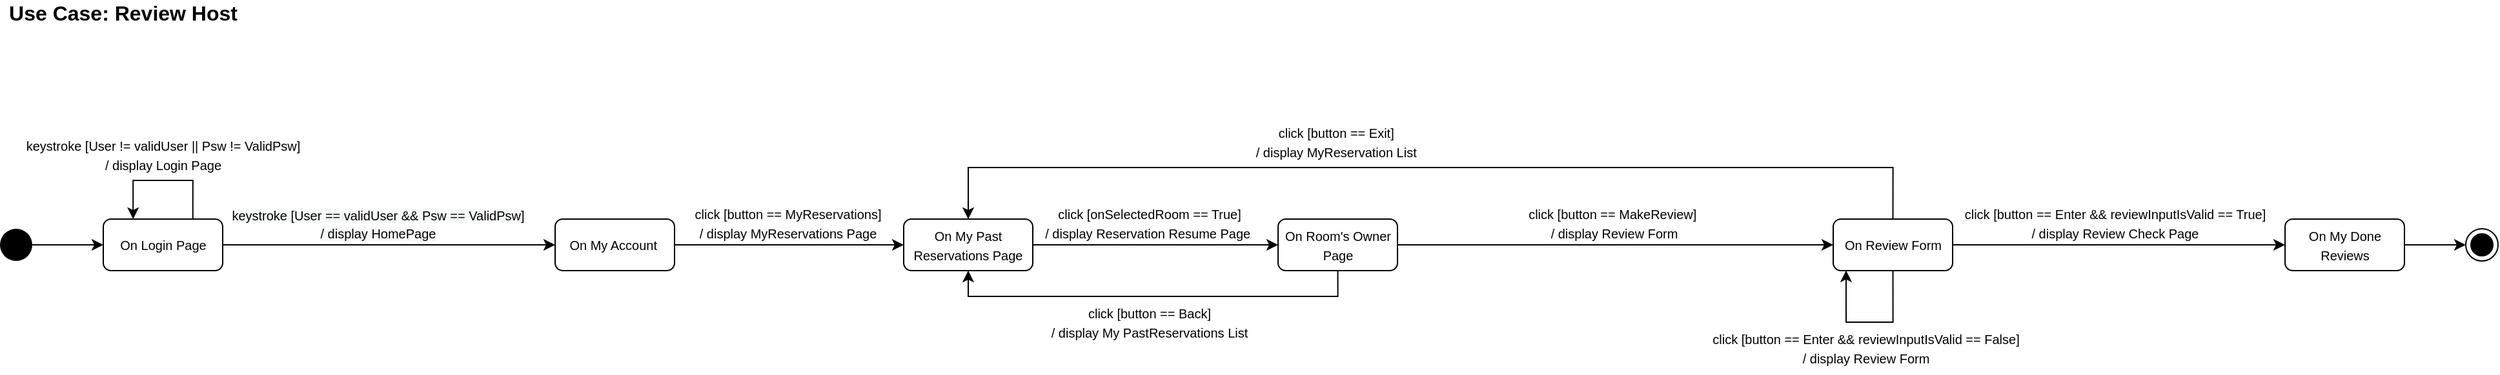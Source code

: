 <mxfile version="14.3.0" type="github">
  <diagram id="xbRaA5l_0iceEt46TK0b" name="Page-1">
    <mxGraphModel dx="446" dy="233" grid="1" gridSize="10" guides="1" tooltips="1" connect="1" arrows="1" fold="1" page="1" pageScale="1" pageWidth="1169" pageHeight="827" math="0" shadow="0">
      <root>
        <mxCell id="0" />
        <mxCell id="1" parent="0" />
        <mxCell id="gDaYZ-myov2PqWbHqzSd-16" style="edgeStyle=orthogonalEdgeStyle;rounded=0;orthogonalLoop=1;jettySize=auto;html=1;" parent="1" source="gDaYZ-myov2PqWbHqzSd-1" target="gDaYZ-myov2PqWbHqzSd-6" edge="1">
          <mxGeometry relative="1" as="geometry" />
        </mxCell>
        <mxCell id="gDaYZ-myov2PqWbHqzSd-1" value="" style="ellipse;fillColor=#000000;strokeColor=none;" parent="1" vertex="1">
          <mxGeometry x="60" y="267.5" width="25" height="25" as="geometry" />
        </mxCell>
        <mxCell id="gDaYZ-myov2PqWbHqzSd-19" style="edgeStyle=orthogonalEdgeStyle;rounded=0;orthogonalLoop=1;jettySize=auto;html=1;exitX=1;exitY=0.5;exitDx=0;exitDy=0;entryX=0;entryY=0.5;entryDx=0;entryDy=0;" parent="1" source="gDaYZ-myov2PqWbHqzSd-6" target="gDaYZ-myov2PqWbHqzSd-8" edge="1">
          <mxGeometry relative="1" as="geometry">
            <mxPoint x="480" y="280" as="targetPoint" />
          </mxGeometry>
        </mxCell>
        <mxCell id="gDaYZ-myov2PqWbHqzSd-6" value="&lt;span style=&quot;font-size: 10px&quot;&gt;On Login Page&lt;/span&gt;" style="rounded=1;whiteSpace=wrap;html=1;strokeWidth=1;" parent="1" vertex="1">
          <mxGeometry x="140" y="260" width="92.5" height="40" as="geometry" />
        </mxCell>
        <mxCell id="gDaYZ-myov2PqWbHqzSd-27" style="edgeStyle=orthogonalEdgeStyle;rounded=0;orthogonalLoop=1;jettySize=auto;html=1;entryX=0;entryY=0.5;entryDx=0;entryDy=0;" parent="1" source="gDaYZ-myov2PqWbHqzSd-8" target="gDaYZ-myov2PqWbHqzSd-10" edge="1">
          <mxGeometry relative="1" as="geometry" />
        </mxCell>
        <mxCell id="gDaYZ-myov2PqWbHqzSd-8" value="&lt;span style=&quot;font-size: 10px&quot;&gt;On My Account&amp;nbsp;&lt;/span&gt;" style="rounded=1;whiteSpace=wrap;html=1;strokeWidth=1;" parent="1" vertex="1">
          <mxGeometry x="490" y="260" width="92.5" height="40" as="geometry" />
        </mxCell>
        <mxCell id="gDaYZ-myov2PqWbHqzSd-29" style="edgeStyle=orthogonalEdgeStyle;rounded=0;orthogonalLoop=1;jettySize=auto;html=1;entryX=0;entryY=0.5;entryDx=0;entryDy=0;" parent="1" source="gDaYZ-myov2PqWbHqzSd-10" target="gDaYZ-myov2PqWbHqzSd-12" edge="1">
          <mxGeometry relative="1" as="geometry" />
        </mxCell>
        <mxCell id="gDaYZ-myov2PqWbHqzSd-10" value="&lt;span style=&quot;font-size: 10px&quot;&gt;On My Past Reservations Page&lt;/span&gt;" style="rounded=1;whiteSpace=wrap;html=1;strokeWidth=1;" parent="1" vertex="1">
          <mxGeometry x="760" y="260" width="100" height="40" as="geometry" />
        </mxCell>
        <mxCell id="gDaYZ-myov2PqWbHqzSd-31" style="edgeStyle=orthogonalEdgeStyle;rounded=0;orthogonalLoop=1;jettySize=auto;html=1;" parent="1" source="gDaYZ-myov2PqWbHqzSd-12" target="gDaYZ-myov2PqWbHqzSd-14" edge="1">
          <mxGeometry relative="1" as="geometry" />
        </mxCell>
        <mxCell id="gDaYZ-myov2PqWbHqzSd-43" style="edgeStyle=orthogonalEdgeStyle;rounded=0;orthogonalLoop=1;jettySize=auto;html=1;exitX=0.5;exitY=1;exitDx=0;exitDy=0;entryX=0.5;entryY=1;entryDx=0;entryDy=0;" parent="1" source="gDaYZ-myov2PqWbHqzSd-12" target="gDaYZ-myov2PqWbHqzSd-10" edge="1">
          <mxGeometry relative="1" as="geometry" />
        </mxCell>
        <mxCell id="gDaYZ-myov2PqWbHqzSd-12" value="&lt;span style=&quot;font-size: 10px&quot;&gt;On Room&#39;s Owner Page&lt;/span&gt;" style="rounded=1;whiteSpace=wrap;html=1;strokeWidth=1;" parent="1" vertex="1">
          <mxGeometry x="1050" y="260" width="92.5" height="40" as="geometry" />
        </mxCell>
        <mxCell id="gDaYZ-myov2PqWbHqzSd-34" style="edgeStyle=orthogonalEdgeStyle;rounded=0;orthogonalLoop=1;jettySize=auto;html=1;entryX=0;entryY=0.5;entryDx=0;entryDy=0;" parent="1" source="gDaYZ-myov2PqWbHqzSd-14" target="gDaYZ-myov2PqWbHqzSd-15" edge="1">
          <mxGeometry relative="1" as="geometry" />
        </mxCell>
        <mxCell id="gDaYZ-myov2PqWbHqzSd-45" style="edgeStyle=orthogonalEdgeStyle;rounded=0;orthogonalLoop=1;jettySize=auto;html=1;exitX=0.5;exitY=0;exitDx=0;exitDy=0;entryX=0.5;entryY=0;entryDx=0;entryDy=0;" parent="1" source="gDaYZ-myov2PqWbHqzSd-14" target="gDaYZ-myov2PqWbHqzSd-10" edge="1">
          <mxGeometry relative="1" as="geometry">
            <Array as="points">
              <mxPoint x="1526" y="220" />
              <mxPoint x="810" y="220" />
            </Array>
            <mxPoint x="810" y="250" as="targetPoint" />
          </mxGeometry>
        </mxCell>
        <mxCell id="gDaYZ-myov2PqWbHqzSd-14" value="&lt;span style=&quot;font-size: 10px&quot;&gt;On Review Form&lt;/span&gt;" style="rounded=1;whiteSpace=wrap;html=1;strokeWidth=1;" parent="1" vertex="1">
          <mxGeometry x="1480" y="260" width="92.5" height="40" as="geometry" />
        </mxCell>
        <mxCell id="gDaYZ-myov2PqWbHqzSd-39" style="edgeStyle=orthogonalEdgeStyle;rounded=0;orthogonalLoop=1;jettySize=auto;html=1;" parent="1" source="gDaYZ-myov2PqWbHqzSd-15" edge="1">
          <mxGeometry relative="1" as="geometry">
            <mxPoint x="1970" y="280" as="targetPoint" />
          </mxGeometry>
        </mxCell>
        <mxCell id="gDaYZ-myov2PqWbHqzSd-15" value="&lt;span style=&quot;font-size: 10px&quot;&gt;On My Done Reviews&lt;/span&gt;" style="rounded=1;whiteSpace=wrap;html=1;strokeWidth=1;" parent="1" vertex="1">
          <mxGeometry x="1830" y="260" width="92.5" height="40" as="geometry" />
        </mxCell>
        <mxCell id="gDaYZ-myov2PqWbHqzSd-18" value="&lt;font style=&quot;font-size: 10px&quot;&gt;keystroke [User != validUser || Psw != ValidPsw]&lt;br&gt;/ display Login Page&lt;/font&gt;" style="text;html=1;align=center;verticalAlign=middle;resizable=0;points=[];autosize=1;" parent="1" vertex="1">
          <mxGeometry x="71.25" y="190" width="230" height="40" as="geometry" />
        </mxCell>
        <mxCell id="gDaYZ-myov2PqWbHqzSd-20" value="&lt;font style=&quot;font-size: 10px&quot;&gt;&lt;span style=&quot;color: rgb(0 , 0 , 0) ; font-family: &amp;#34;helvetica&amp;#34; ; font-style: normal ; font-weight: 400 ; letter-spacing: normal ; text-indent: 0px ; text-transform: none ; word-spacing: 0px ; background-color: rgb(248 , 249 , 250) ; display: inline ; float: none&quot;&gt;keystroke [User == validUser &amp;amp;&amp;amp; Psw == ValidPsw]&lt;/span&gt;&lt;br style=&quot;color: rgb(0 , 0 , 0) ; font-family: &amp;#34;helvetica&amp;#34; ; font-style: normal ; font-weight: 400 ; letter-spacing: normal ; text-indent: 0px ; text-transform: none ; word-spacing: 0px ; background-color: rgb(248 , 249 , 250)&quot;&gt;&lt;span style=&quot;color: rgb(0 , 0 , 0) ; font-family: &amp;#34;helvetica&amp;#34; ; font-style: normal ; font-weight: 400 ; letter-spacing: normal ; text-indent: 0px ; text-transform: none ; word-spacing: 0px ; background-color: rgb(248 , 249 , 250) ; display: inline ; float: none&quot;&gt;/ display HomePage&lt;/span&gt;&lt;/font&gt;" style="text;whiteSpace=wrap;html=1;align=center;" parent="1" vertex="1">
          <mxGeometry x="232.5" y="242.5" width="240" height="50" as="geometry" />
        </mxCell>
        <mxCell id="gDaYZ-myov2PqWbHqzSd-22" style="edgeStyle=orthogonalEdgeStyle;rounded=0;orthogonalLoop=1;jettySize=auto;html=1;exitX=0.75;exitY=0;exitDx=0;exitDy=0;entryX=0.25;entryY=0;entryDx=0;entryDy=0;" parent="1" source="gDaYZ-myov2PqWbHqzSd-6" target="gDaYZ-myov2PqWbHqzSd-6" edge="1">
          <mxGeometry relative="1" as="geometry">
            <Array as="points">
              <mxPoint x="209" y="230" />
              <mxPoint x="163" y="230" />
            </Array>
          </mxGeometry>
        </mxCell>
        <mxCell id="gDaYZ-myov2PqWbHqzSd-28" value="&lt;font style=&quot;font-size: 10px&quot;&gt;click [button == MyReservations]&lt;br&gt;/ display MyReservations Page&lt;br&gt;&lt;/font&gt;" style="text;html=1;align=center;verticalAlign=middle;resizable=0;points=[];autosize=1;" parent="1" vertex="1">
          <mxGeometry x="590" y="242.5" width="160" height="40" as="geometry" />
        </mxCell>
        <mxCell id="gDaYZ-myov2PqWbHqzSd-30" value="&lt;font size=&quot;1&quot;&gt;click [onSelectedRoom == True]&lt;br&gt;/ display Reservation Resume Page&amp;nbsp;&lt;/font&gt;" style="text;html=1;align=center;verticalAlign=middle;resizable=0;points=[];autosize=1;" parent="1" vertex="1">
          <mxGeometry x="860" y="242.5" width="180" height="40" as="geometry" />
        </mxCell>
        <mxCell id="gDaYZ-myov2PqWbHqzSd-32" value="&lt;font style=&quot;font-size: 10px&quot;&gt;click [button == MakeReview]&amp;nbsp;&lt;br&gt;/ display Review Form&lt;br&gt;&lt;/font&gt;" style="text;html=1;align=center;verticalAlign=middle;resizable=0;points=[];autosize=1;" parent="1" vertex="1">
          <mxGeometry x="1235" y="247.5" width="150" height="30" as="geometry" />
        </mxCell>
        <mxCell id="gDaYZ-myov2PqWbHqzSd-41" value="&lt;font size=&quot;1&quot;&gt;click [button == Enter &amp;amp;&amp;amp;&amp;nbsp;&lt;/font&gt;&lt;span style=&quot;font-size: x-small&quot;&gt;reviewInputIsValid == True&lt;/span&gt;&lt;font size=&quot;1&quot;&gt;]&lt;br&gt;/ display Review Check Page&lt;br&gt;&lt;/font&gt;" style="text;html=1;align=center;verticalAlign=middle;resizable=0;points=[];autosize=1;" parent="1" vertex="1">
          <mxGeometry x="1572.5" y="242.5" width="250" height="40" as="geometry" />
        </mxCell>
        <mxCell id="gDaYZ-myov2PqWbHqzSd-44" value="&lt;font style=&quot;font-size: 10px&quot;&gt;click [button == Back]&lt;br&gt;/ display My PastReservations List&lt;br&gt;&lt;/font&gt;" style="text;html=1;align=center;verticalAlign=middle;resizable=0;points=[];autosize=1;" parent="1" vertex="1">
          <mxGeometry x="865" y="325" width="170" height="30" as="geometry" />
        </mxCell>
        <mxCell id="gDaYZ-myov2PqWbHqzSd-46" value="&lt;font size=&quot;1&quot;&gt;click [button == Exit]&amp;nbsp;&lt;br&gt;/ display MyReservation List&amp;nbsp;&lt;br&gt;&lt;/font&gt;" style="text;html=1;align=center;verticalAlign=middle;resizable=0;points=[];autosize=1;" parent="1" vertex="1">
          <mxGeometry x="1026.25" y="180" width="140" height="40" as="geometry" />
        </mxCell>
        <mxCell id="gDaYZ-myov2PqWbHqzSd-47" value="&lt;font style=&quot;font-size: 16px&quot;&gt;&lt;b&gt;Use Case: Review Host&lt;/b&gt;&lt;/font&gt;" style="text;html=1;align=center;verticalAlign=middle;resizable=0;points=[];autosize=1;" parent="1" vertex="1">
          <mxGeometry x="60" y="90" width="190" height="20" as="geometry" />
        </mxCell>
        <mxCell id="I9y6EOZjCP_UA--8hyjQ-6" style="edgeStyle=orthogonalEdgeStyle;rounded=0;orthogonalLoop=1;jettySize=auto;html=1;exitX=0.5;exitY=1;exitDx=0;exitDy=0;entryX=0.108;entryY=0.996;entryDx=0;entryDy=0;entryPerimeter=0;" parent="1" source="gDaYZ-myov2PqWbHqzSd-14" target="gDaYZ-myov2PqWbHqzSd-14" edge="1">
          <mxGeometry relative="1" as="geometry">
            <Array as="points">
              <mxPoint x="1526" y="340" />
              <mxPoint x="1490" y="340" />
            </Array>
          </mxGeometry>
        </mxCell>
        <mxCell id="I9y6EOZjCP_UA--8hyjQ-9" value="&lt;font size=&quot;1&quot;&gt;click [button == Enter &amp;amp;&amp;amp;&amp;nbsp;&lt;/font&gt;&lt;span style=&quot;font-size: x-small&quot;&gt;reviewInputIsValid == False&lt;/span&gt;&lt;font size=&quot;1&quot;&gt;]&lt;br&gt;/ display Review Form&lt;/font&gt;" style="text;html=1;align=center;verticalAlign=middle;resizable=0;points=[];autosize=1;" parent="1" vertex="1">
          <mxGeometry x="1380" y="340" width="250" height="40" as="geometry" />
        </mxCell>
        <mxCell id="QuX4G5KSJX_H78mccC4k-1" value="" style="ellipse;html=1;shape=endState;fillColor=#000000;strokeColor=#000000;" vertex="1" parent="1">
          <mxGeometry x="1970" y="267.5" width="25" height="25" as="geometry" />
        </mxCell>
      </root>
    </mxGraphModel>
  </diagram>
</mxfile>
